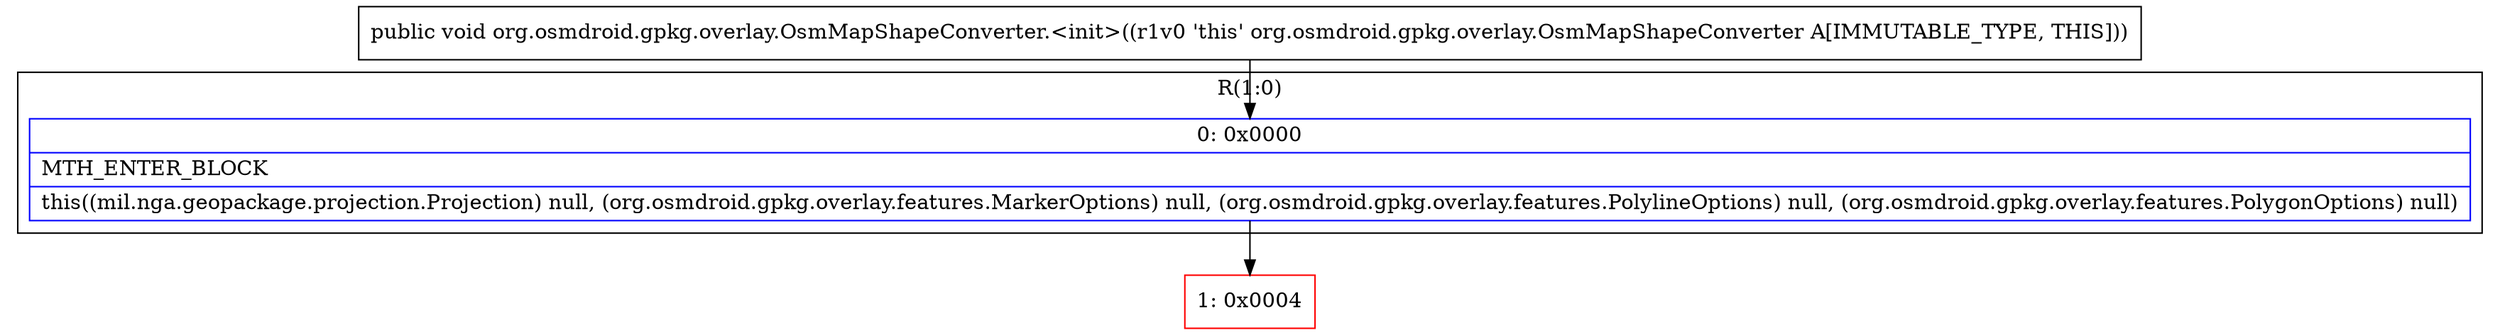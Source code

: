 digraph "CFG fororg.osmdroid.gpkg.overlay.OsmMapShapeConverter.\<init\>()V" {
subgraph cluster_Region_137584210 {
label = "R(1:0)";
node [shape=record,color=blue];
Node_0 [shape=record,label="{0\:\ 0x0000|MTH_ENTER_BLOCK\l|this((mil.nga.geopackage.projection.Projection) null, (org.osmdroid.gpkg.overlay.features.MarkerOptions) null, (org.osmdroid.gpkg.overlay.features.PolylineOptions) null, (org.osmdroid.gpkg.overlay.features.PolygonOptions) null)\l}"];
}
Node_1 [shape=record,color=red,label="{1\:\ 0x0004}"];
MethodNode[shape=record,label="{public void org.osmdroid.gpkg.overlay.OsmMapShapeConverter.\<init\>((r1v0 'this' org.osmdroid.gpkg.overlay.OsmMapShapeConverter A[IMMUTABLE_TYPE, THIS])) }"];
MethodNode -> Node_0;
Node_0 -> Node_1;
}

